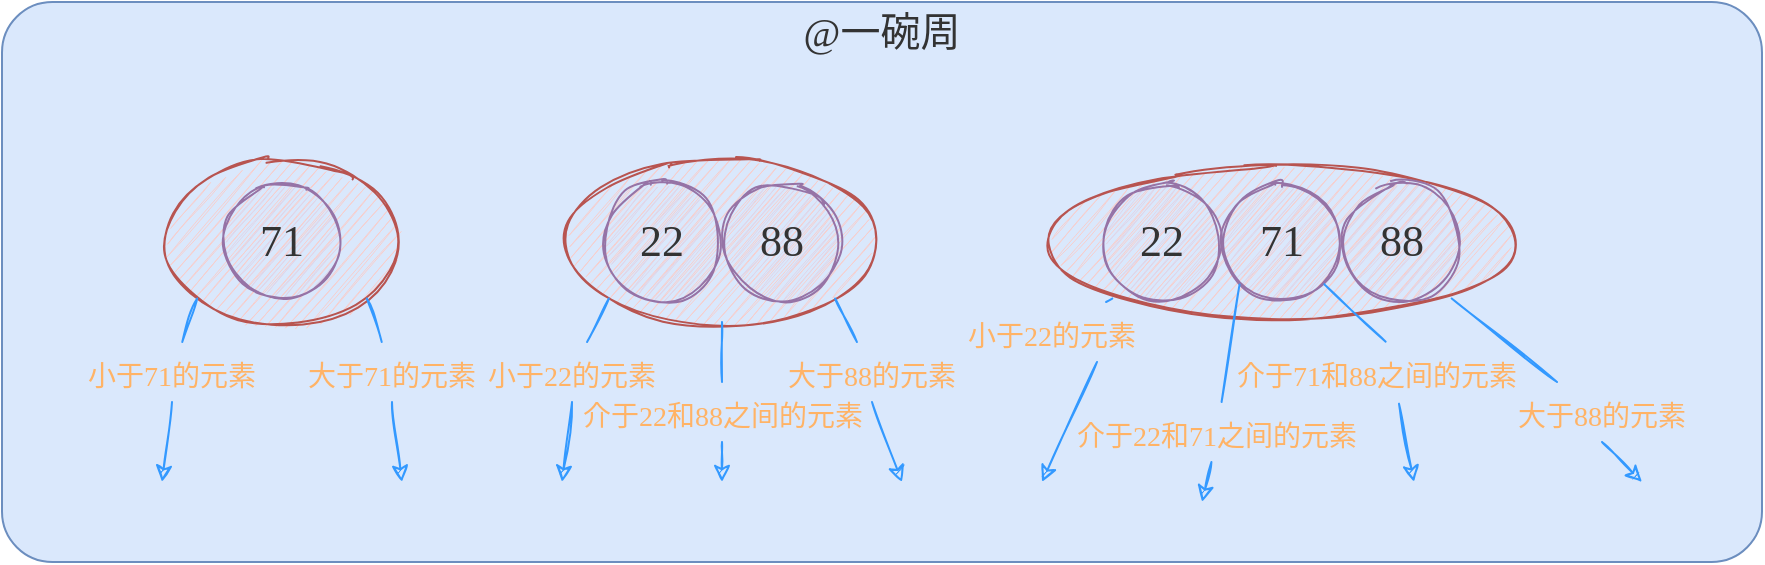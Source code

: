 <mxfile version="16.5.1" type="device"><diagram id="x1Kf8H1q3myXhaJAOiF7" name="第 1 页"><mxGraphModel dx="1178" dy="695" grid="1" gridSize="10" guides="1" tooltips="1" connect="1" arrows="1" fold="1" page="0" pageScale="1" pageWidth="827" pageHeight="1169" math="0" shadow="0"><root><mxCell id="0"/><mxCell id="1" parent="0"/><mxCell id="NaBA5yYeSIpX-ZdXdf0N-43" value="" style="rounded=1;whiteSpace=wrap;html=1;sketch=0;fontFamily=Comic Sans MS;fontSize=14;fillColor=#dae8fc;strokeColor=#6c8ebf;arcSize=9;" vertex="1" parent="1"><mxGeometry x="280" y="320" width="880" height="280" as="geometry"/></mxCell><mxCell id="NaBA5yYeSIpX-ZdXdf0N-13" style="edgeStyle=none;rounded=0;sketch=1;orthogonalLoop=1;jettySize=auto;html=1;exitX=0.5;exitY=1;exitDx=0;exitDy=0;fontFamily=Comic Sans MS;fontSize=22;fontColor=#333333;strokeColor=#3399FF;strokeWidth=1;startArrow=none;" edge="1" parent="1" source="NaBA5yYeSIpX-ZdXdf0N-28"><mxGeometry relative="1" as="geometry"><mxPoint x="560" y="560" as="targetPoint"/></mxGeometry></mxCell><mxCell id="NaBA5yYeSIpX-ZdXdf0N-14" style="edgeStyle=none;rounded=0;sketch=1;orthogonalLoop=1;jettySize=auto;html=1;exitX=0.5;exitY=1;exitDx=0;exitDy=0;fontFamily=Comic Sans MS;fontSize=22;fontColor=#333333;strokeColor=#3399FF;strokeWidth=1;startArrow=none;" edge="1" parent="1" source="NaBA5yYeSIpX-ZdXdf0N-32"><mxGeometry relative="1" as="geometry"><mxPoint x="730" y="560" as="targetPoint"/></mxGeometry></mxCell><mxCell id="NaBA5yYeSIpX-ZdXdf0N-15" style="edgeStyle=none;rounded=0;sketch=1;orthogonalLoop=1;jettySize=auto;html=1;fontFamily=Comic Sans MS;fontSize=22;fontColor=#333333;strokeColor=#3399FF;strokeWidth=1;startArrow=none;" edge="1" parent="1" source="NaBA5yYeSIpX-ZdXdf0N-30"><mxGeometry relative="1" as="geometry"><mxPoint x="640" y="560" as="targetPoint"/></mxGeometry></mxCell><mxCell id="NaBA5yYeSIpX-ZdXdf0N-3" value="" style="ellipse;whiteSpace=wrap;html=1;sketch=1;fillColor=#f8cecc;strokeColor=#b85450;" vertex="1" parent="1"><mxGeometry x="560" y="400" width="160" height="80" as="geometry"/></mxCell><mxCell id="NaBA5yYeSIpX-ZdXdf0N-1" value="&lt;span style=&quot;color: rgb(51 , 51 , 51) ; font-family: &amp;#34;comic sans ms&amp;#34; ; font-size: 22px&quot;&gt;22&lt;/span&gt;" style="ellipse;whiteSpace=wrap;html=1;fillColor=#e1d5e7;strokeColor=#9673a6;sketch=1;" vertex="1" parent="1"><mxGeometry x="580" y="410" width="60" height="60" as="geometry"/></mxCell><mxCell id="NaBA5yYeSIpX-ZdXdf0N-10" style="rounded=0;orthogonalLoop=1;jettySize=auto;html=1;exitX=0.5;exitY=1;exitDx=0;exitDy=0;fontFamily=Comic Sans MS;fontSize=22;fontColor=#333333;fillColor=#dae8fc;strokeColor=#3399FF;sketch=1;strokeWidth=1;startArrow=none;" edge="1" parent="1" source="NaBA5yYeSIpX-ZdXdf0N-22"><mxGeometry relative="1" as="geometry"><mxPoint x="360" y="560" as="targetPoint"/></mxGeometry></mxCell><mxCell id="NaBA5yYeSIpX-ZdXdf0N-12" style="edgeStyle=none;rounded=0;sketch=1;orthogonalLoop=1;jettySize=auto;html=1;exitX=0.5;exitY=1;exitDx=0;exitDy=0;fontFamily=Comic Sans MS;fontSize=22;fontColor=#333333;strokeColor=#3399FF;strokeWidth=1;startArrow=none;" edge="1" parent="1" source="NaBA5yYeSIpX-ZdXdf0N-24"><mxGeometry relative="1" as="geometry"><mxPoint x="480" y="560" as="targetPoint"/></mxGeometry></mxCell><mxCell id="NaBA5yYeSIpX-ZdXdf0N-2" value="" style="ellipse;whiteSpace=wrap;html=1;sketch=1;fillColor=#f8cecc;strokeColor=#b85450;" vertex="1" parent="1"><mxGeometry x="360" y="400" width="120" height="80" as="geometry"/></mxCell><mxCell id="NaBA5yYeSIpX-ZdXdf0N-16" style="edgeStyle=none;rounded=0;sketch=1;orthogonalLoop=1;jettySize=auto;html=1;exitX=0.75;exitY=1;exitDx=0;exitDy=0;fontFamily=Comic Sans MS;fontSize=22;fontColor=#333333;strokeColor=#3399FF;strokeWidth=1;startArrow=none;" edge="1" parent="1" source="NaBA5yYeSIpX-ZdXdf0N-36"><mxGeometry relative="1" as="geometry"><mxPoint x="800" y="560" as="targetPoint"/></mxGeometry></mxCell><mxCell id="NaBA5yYeSIpX-ZdXdf0N-17" style="edgeStyle=none;rounded=0;sketch=1;orthogonalLoop=1;jettySize=auto;html=1;exitX=0.5;exitY=1;exitDx=0;exitDy=0;fontFamily=Comic Sans MS;fontSize=22;fontColor=#333333;strokeColor=#3399FF;strokeWidth=1;startArrow=none;" edge="1" parent="1" source="NaBA5yYeSIpX-ZdXdf0N-34"><mxGeometry relative="1" as="geometry"><mxPoint x="1100" y="560" as="targetPoint"/></mxGeometry></mxCell><mxCell id="NaBA5yYeSIpX-ZdXdf0N-4" value="" style="ellipse;whiteSpace=wrap;html=1;sketch=1;fillColor=#f8cecc;strokeColor=#b85450;" vertex="1" parent="1"><mxGeometry x="800" y="400" width="240" height="80" as="geometry"/></mxCell><mxCell id="NaBA5yYeSIpX-ZdXdf0N-5" value="&lt;span style=&quot;color: rgb(51 , 51 , 51) ; font-family: &amp;#34;comic sans ms&amp;#34; ; font-size: 22px&quot;&gt;71&lt;/span&gt;" style="ellipse;whiteSpace=wrap;html=1;fillColor=#e1d5e7;strokeColor=#9673a6;sketch=1;" vertex="1" parent="1"><mxGeometry x="390" y="410" width="60" height="60" as="geometry"/></mxCell><mxCell id="NaBA5yYeSIpX-ZdXdf0N-6" value="&lt;span style=&quot;color: rgb(51 , 51 , 51) ; font-family: &amp;#34;comic sans ms&amp;#34; ; font-size: 22px&quot;&gt;88&lt;/span&gt;" style="ellipse;whiteSpace=wrap;html=1;fillColor=#e1d5e7;strokeColor=#9673a6;sketch=1;" vertex="1" parent="1"><mxGeometry x="640" y="410" width="60" height="60" as="geometry"/></mxCell><mxCell id="NaBA5yYeSIpX-ZdXdf0N-7" value="&lt;font color=&quot;#333333&quot; face=&quot;Comic Sans MS&quot;&gt;&lt;span style=&quot;font-size: 22px&quot;&gt;22&lt;/span&gt;&lt;/font&gt;" style="ellipse;whiteSpace=wrap;html=1;fillColor=#e1d5e7;strokeColor=#9673a6;sketch=1;" vertex="1" parent="1"><mxGeometry x="830" y="410" width="60" height="60" as="geometry"/></mxCell><mxCell id="NaBA5yYeSIpX-ZdXdf0N-20" style="edgeStyle=none;rounded=0;sketch=1;orthogonalLoop=1;jettySize=auto;html=1;exitX=0.482;exitY=1;exitDx=0;exitDy=0;fontFamily=Comic Sans MS;fontSize=22;fontColor=#333333;strokeColor=#3399FF;strokeWidth=1;startArrow=none;exitPerimeter=0;" edge="1" parent="1" source="NaBA5yYeSIpX-ZdXdf0N-38"><mxGeometry relative="1" as="geometry"><mxPoint x="880" y="570" as="targetPoint"/></mxGeometry></mxCell><mxCell id="NaBA5yYeSIpX-ZdXdf0N-21" style="edgeStyle=none;rounded=0;sketch=1;orthogonalLoop=1;jettySize=auto;html=1;exitX=0.571;exitY=1.031;exitDx=0;exitDy=0;fontFamily=Comic Sans MS;fontSize=22;fontColor=#333333;strokeColor=#3399FF;strokeWidth=1;startArrow=none;exitPerimeter=0;" edge="1" parent="1" source="NaBA5yYeSIpX-ZdXdf0N-40"><mxGeometry relative="1" as="geometry"><mxPoint x="986" y="560" as="targetPoint"/></mxGeometry></mxCell><mxCell id="NaBA5yYeSIpX-ZdXdf0N-8" value="&lt;font style=&quot;font-size: 22px&quot; face=&quot;Comic Sans MS&quot; color=&quot;#333333&quot;&gt;71&lt;/font&gt;" style="ellipse;whiteSpace=wrap;html=1;fillColor=#e1d5e7;strokeColor=#9673a6;sketch=1;" vertex="1" parent="1"><mxGeometry x="890" y="410" width="60" height="60" as="geometry"/></mxCell><mxCell id="NaBA5yYeSIpX-ZdXdf0N-9" value="&lt;font color=&quot;#333333&quot; face=&quot;Comic Sans MS&quot;&gt;&lt;span style=&quot;font-size: 22px&quot;&gt;88&lt;/span&gt;&lt;/font&gt;" style="ellipse;whiteSpace=wrap;html=1;fillColor=#e1d5e7;strokeColor=#9673a6;sketch=1;" vertex="1" parent="1"><mxGeometry x="950" y="410" width="60" height="60" as="geometry"/></mxCell><mxCell id="NaBA5yYeSIpX-ZdXdf0N-22" value="&lt;font color=&quot;#ffb366&quot; style=&quot;font-size: 14px&quot;&gt;小于71的元素&lt;/font&gt;" style="text;html=1;strokeColor=none;fillColor=none;align=center;verticalAlign=middle;whiteSpace=wrap;rounded=0;sketch=1;fontFamily=Comic Sans MS;fontSize=22;fontColor=#333333;" vertex="1" parent="1"><mxGeometry x="320" y="490" width="90" height="30" as="geometry"/></mxCell><mxCell id="NaBA5yYeSIpX-ZdXdf0N-26" value="" style="rounded=0;orthogonalLoop=1;jettySize=auto;html=1;exitX=0;exitY=1;exitDx=0;exitDy=0;fontFamily=Comic Sans MS;fontSize=22;fontColor=#333333;fillColor=#dae8fc;strokeColor=#3399FF;sketch=1;strokeWidth=1;endArrow=none;" edge="1" parent="1" source="NaBA5yYeSIpX-ZdXdf0N-2" target="NaBA5yYeSIpX-ZdXdf0N-22"><mxGeometry relative="1" as="geometry"><mxPoint x="360" y="560" as="targetPoint"/><mxPoint x="377.574" y="468.284" as="sourcePoint"/></mxGeometry></mxCell><mxCell id="NaBA5yYeSIpX-ZdXdf0N-24" value="&lt;font color=&quot;#ffb366&quot; style=&quot;font-size: 14px&quot;&gt;大于71的元素&lt;/font&gt;" style="text;html=1;strokeColor=none;fillColor=none;align=center;verticalAlign=middle;whiteSpace=wrap;rounded=0;sketch=1;fontFamily=Comic Sans MS;fontSize=22;fontColor=#333333;" vertex="1" parent="1"><mxGeometry x="430" y="490" width="90" height="30" as="geometry"/></mxCell><mxCell id="NaBA5yYeSIpX-ZdXdf0N-27" value="" style="edgeStyle=none;rounded=0;sketch=1;orthogonalLoop=1;jettySize=auto;html=1;exitX=1;exitY=1;exitDx=0;exitDy=0;fontFamily=Comic Sans MS;fontSize=22;fontColor=#333333;strokeColor=#3399FF;strokeWidth=1;endArrow=none;" edge="1" parent="1" source="NaBA5yYeSIpX-ZdXdf0N-2" target="NaBA5yYeSIpX-ZdXdf0N-24"><mxGeometry relative="1" as="geometry"><mxPoint x="480" y="560" as="targetPoint"/><mxPoint x="462.426" y="468.284" as="sourcePoint"/></mxGeometry></mxCell><mxCell id="NaBA5yYeSIpX-ZdXdf0N-28" value="&lt;font color=&quot;#ffb366&quot; style=&quot;font-size: 14px&quot;&gt;小于22的元素&lt;/font&gt;" style="text;html=1;strokeColor=none;fillColor=none;align=center;verticalAlign=middle;whiteSpace=wrap;rounded=0;sketch=1;fontFamily=Comic Sans MS;fontSize=22;fontColor=#333333;" vertex="1" parent="1"><mxGeometry x="520" y="490" width="90" height="30" as="geometry"/></mxCell><mxCell id="NaBA5yYeSIpX-ZdXdf0N-29" value="" style="edgeStyle=none;rounded=0;sketch=1;orthogonalLoop=1;jettySize=auto;html=1;exitX=0;exitY=1;exitDx=0;exitDy=0;fontFamily=Comic Sans MS;fontSize=22;fontColor=#333333;strokeColor=#3399FF;strokeWidth=1;endArrow=none;" edge="1" parent="1" source="NaBA5yYeSIpX-ZdXdf0N-3" target="NaBA5yYeSIpX-ZdXdf0N-28"><mxGeometry relative="1" as="geometry"><mxPoint x="560" y="560" as="targetPoint"/><mxPoint x="583.431" y="468.284" as="sourcePoint"/></mxGeometry></mxCell><mxCell id="NaBA5yYeSIpX-ZdXdf0N-30" value="&lt;font color=&quot;#ffb366&quot;&gt;&lt;span style=&quot;font-size: 14px&quot;&gt;介于22和88之间的元素&lt;/span&gt;&lt;/font&gt;" style="text;html=1;strokeColor=none;fillColor=none;align=center;verticalAlign=middle;whiteSpace=wrap;rounded=0;sketch=1;fontFamily=Comic Sans MS;fontSize=22;fontColor=#333333;" vertex="1" parent="1"><mxGeometry x="562.5" y="510" width="155" height="30" as="geometry"/></mxCell><mxCell id="NaBA5yYeSIpX-ZdXdf0N-31" value="" style="edgeStyle=none;rounded=0;sketch=1;orthogonalLoop=1;jettySize=auto;html=1;fontFamily=Comic Sans MS;fontSize=22;fontColor=#333333;strokeColor=#3399FF;strokeWidth=1;endArrow=none;" edge="1" parent="1" source="NaBA5yYeSIpX-ZdXdf0N-3" target="NaBA5yYeSIpX-ZdXdf0N-30"><mxGeometry relative="1" as="geometry"><mxPoint x="640" y="560" as="targetPoint"/><mxPoint x="640" y="480" as="sourcePoint"/></mxGeometry></mxCell><mxCell id="NaBA5yYeSIpX-ZdXdf0N-32" value="&lt;font color=&quot;#ffb366&quot; style=&quot;font-size: 14px&quot;&gt;大于88的元素&lt;/font&gt;" style="text;html=1;strokeColor=none;fillColor=none;align=center;verticalAlign=middle;whiteSpace=wrap;rounded=0;sketch=1;fontFamily=Comic Sans MS;fontSize=22;fontColor=#333333;" vertex="1" parent="1"><mxGeometry x="670" y="490" width="90" height="30" as="geometry"/></mxCell><mxCell id="NaBA5yYeSIpX-ZdXdf0N-33" value="" style="edgeStyle=none;rounded=0;sketch=1;orthogonalLoop=1;jettySize=auto;html=1;exitX=1;exitY=1;exitDx=0;exitDy=0;fontFamily=Comic Sans MS;fontSize=22;fontColor=#333333;strokeColor=#3399FF;strokeWidth=1;endArrow=none;" edge="1" parent="1" source="NaBA5yYeSIpX-ZdXdf0N-3" target="NaBA5yYeSIpX-ZdXdf0N-32"><mxGeometry relative="1" as="geometry"><mxPoint x="720" y="560" as="targetPoint"/><mxPoint x="696.569" y="468.284" as="sourcePoint"/></mxGeometry></mxCell><mxCell id="NaBA5yYeSIpX-ZdXdf0N-34" value="&lt;font color=&quot;#ffb366&quot; style=&quot;font-size: 14px&quot;&gt;大于88的元素&lt;/font&gt;" style="text;html=1;strokeColor=none;fillColor=none;align=center;verticalAlign=middle;whiteSpace=wrap;rounded=0;sketch=1;fontFamily=Comic Sans MS;fontSize=22;fontColor=#333333;" vertex="1" parent="1"><mxGeometry x="1035" y="510" width="90" height="30" as="geometry"/></mxCell><mxCell id="NaBA5yYeSIpX-ZdXdf0N-35" value="" style="edgeStyle=none;rounded=0;sketch=1;orthogonalLoop=1;jettySize=auto;html=1;exitX=1;exitY=1;exitDx=0;exitDy=0;fontFamily=Comic Sans MS;fontSize=22;fontColor=#333333;strokeColor=#3399FF;strokeWidth=1;endArrow=none;entryX=0.25;entryY=0;entryDx=0;entryDy=0;" edge="1" parent="1" source="NaBA5yYeSIpX-ZdXdf0N-4" target="NaBA5yYeSIpX-ZdXdf0N-34"><mxGeometry relative="1" as="geometry"><mxPoint x="1040" y="560" as="targetPoint"/><mxPoint x="1004.853" y="468.284" as="sourcePoint"/></mxGeometry></mxCell><mxCell id="NaBA5yYeSIpX-ZdXdf0N-36" value="&lt;font color=&quot;#ffb366&quot; style=&quot;font-size: 14px&quot;&gt;小于22的元素&lt;/font&gt;" style="text;html=1;strokeColor=none;fillColor=none;align=center;verticalAlign=middle;whiteSpace=wrap;rounded=0;sketch=1;fontFamily=Comic Sans MS;fontSize=22;fontColor=#333333;" vertex="1" parent="1"><mxGeometry x="760" y="470" width="90" height="30" as="geometry"/></mxCell><mxCell id="NaBA5yYeSIpX-ZdXdf0N-37" value="" style="edgeStyle=none;rounded=0;sketch=1;orthogonalLoop=1;jettySize=auto;html=1;exitX=0;exitY=1;exitDx=0;exitDy=0;fontFamily=Comic Sans MS;fontSize=22;fontColor=#333333;strokeColor=#3399FF;strokeWidth=1;endArrow=none;" edge="1" parent="1" source="NaBA5yYeSIpX-ZdXdf0N-4" target="NaBA5yYeSIpX-ZdXdf0N-36"><mxGeometry relative="1" as="geometry"><mxPoint x="800" y="560" as="targetPoint"/><mxPoint x="835.147" y="468.284" as="sourcePoint"/></mxGeometry></mxCell><mxCell id="NaBA5yYeSIpX-ZdXdf0N-38" value="&lt;font color=&quot;#ffb366&quot;&gt;&lt;span style=&quot;font-size: 14px&quot;&gt;介于22和71之间的元素&lt;/span&gt;&lt;/font&gt;" style="text;html=1;strokeColor=none;fillColor=none;align=center;verticalAlign=middle;whiteSpace=wrap;rounded=0;sketch=1;fontFamily=Comic Sans MS;fontSize=22;fontColor=#333333;" vertex="1" parent="1"><mxGeometry x="810" y="520" width="155" height="30" as="geometry"/></mxCell><mxCell id="NaBA5yYeSIpX-ZdXdf0N-39" value="" style="edgeStyle=none;rounded=0;sketch=1;orthogonalLoop=1;jettySize=auto;html=1;exitX=0;exitY=1;exitDx=0;exitDy=0;fontFamily=Comic Sans MS;fontSize=22;fontColor=#333333;strokeColor=#3399FF;strokeWidth=1;endArrow=none;" edge="1" parent="1" source="NaBA5yYeSIpX-ZdXdf0N-8" target="NaBA5yYeSIpX-ZdXdf0N-38"><mxGeometry relative="1" as="geometry"><mxPoint x="880" y="560" as="targetPoint"/><mxPoint x="898.787" y="461.213" as="sourcePoint"/></mxGeometry></mxCell><mxCell id="NaBA5yYeSIpX-ZdXdf0N-40" value="&lt;font color=&quot;#ffb366&quot;&gt;&lt;span style=&quot;font-size: 14px&quot;&gt;介于71和88之间的元素&lt;/span&gt;&lt;/font&gt;" style="text;html=1;strokeColor=none;fillColor=none;align=center;verticalAlign=middle;whiteSpace=wrap;rounded=0;sketch=1;fontFamily=Comic Sans MS;fontSize=22;fontColor=#333333;" vertex="1" parent="1"><mxGeometry x="890" y="490" width="155" height="30" as="geometry"/></mxCell><mxCell id="NaBA5yYeSIpX-ZdXdf0N-41" value="" style="edgeStyle=none;rounded=0;sketch=1;orthogonalLoop=1;jettySize=auto;html=1;exitX=1;exitY=1;exitDx=0;exitDy=0;fontFamily=Comic Sans MS;fontSize=22;fontColor=#333333;strokeColor=#3399FF;strokeWidth=1;endArrow=none;entryX=0.528;entryY=-0.006;entryDx=0;entryDy=0;entryPerimeter=0;" edge="1" parent="1" source="NaBA5yYeSIpX-ZdXdf0N-8" target="NaBA5yYeSIpX-ZdXdf0N-40"><mxGeometry relative="1" as="geometry"><mxPoint x="960" y="560" as="targetPoint"/><mxPoint x="941.213" y="461.213" as="sourcePoint"/></mxGeometry></mxCell><mxCell id="NaBA5yYeSIpX-ZdXdf0N-44" value="&lt;font style=&quot;font-size: 20px&quot;&gt;@一碗周&lt;/font&gt;" style="text;html=1;strokeColor=none;fillColor=none;align=center;verticalAlign=middle;whiteSpace=wrap;rounded=0;sketch=1;fontFamily=Comic Sans MS;fontSize=22;fontColor=#333333;" vertex="1" parent="1"><mxGeometry x="675" y="320" width="90" height="30" as="geometry"/></mxCell></root></mxGraphModel></diagram></mxfile>